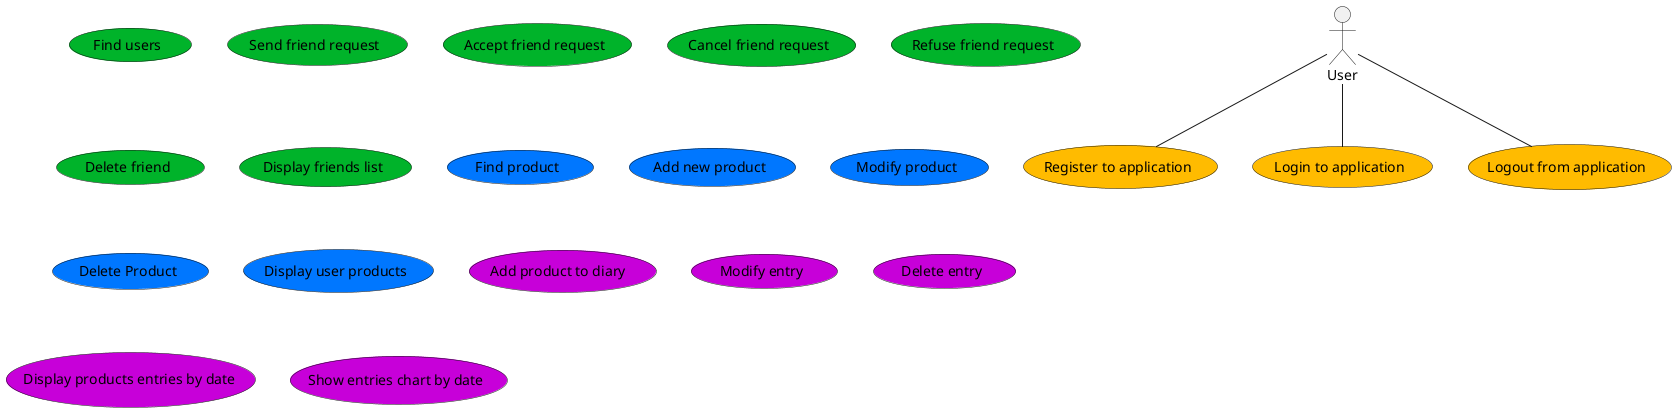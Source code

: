 @startuml
' #ffbb00 - auth
' #00b32a - userFriends
' #0077ff - products
' #c700d9 - userProducts
' Actors declarations
actor User as U

' UseCases declarations

' Auth use cases declarations
"Register to application" as (Registration) #ffbb00
"Login to application" as (Login) #ffbb00
"Logout from application" as (Logout) #ffbb00

' UserFriends use cases declarations
"Find users" as (FindUsers) #00b32a
"Send friend request" as (SendFriendRequest) #00b32a
"Accept friend request" as (AcceptFriendRequest) #00b32a
"Cancel friend request" as (CancelFriendRequest) #00b32a
"Refuse friend request" as (RefuseFriendRequest) #00b32a
"Delete friend" as (DeleteFriend) #00b32a
"Display friends list" as (DisplayFriendsList) #00b32a

' Product use cases declarations
"Find product" as (FinProduct) #0077ff
"Add new product" as (AddNewProduct) #0077ff
"Modify product" as (ModifyProduct) #0077ff
"Delete Product" as (DeleteProduct) #0077ff
"Display user products" as (DisplayUserProducts) #0077ff

' UserProduct use cases declarations
"Add product to diary " as (AddProductToDiary) #c700d9
"Modify entry" as (ModifyEntry) #c700d9
"Delete entry" as (DeleteEntry) #c700d9
"Display products entries by date" as (DisplayProductEntriesByDate) #c700d9
"Show entries chart by date" as (ShowEntriesChartByDate) #c700d9

' Auth use cases
U -- Registration
U -- Login
U -- Logout

' ' UserFriends use cases
' U -- FindUsers

' U -- SendFriendRequest

' CancelFriendRequest .down.> SendFriendRequest : extend
' U -- CancelFriendRequest

' RefuseFriendRequest .down.> SendFriendRequest : extend
' U -- RefuseFriendRequest


' AcceptFriendRequest .down.> SendFriendRequest : extend
' U -- AcceptFriendRequest

' U -- DisplayFriendsList

' U -- DeleteFriend

' ' Product use casess
' U -left- FinProduct
' U -left- AddNewProduct
' U -left- ModifyProduct
' U -left- DeleteProduct
' U -left- DisplayUserProducts

' ' UserProduct use cases
' U -right- AddProductToDiary
' U -right- ModifyEntry
' U -right- DeleteEntry
' U -right- DisplayProductEntriesByDate
' U -right- ShowEntriesChartByDate

@enduml